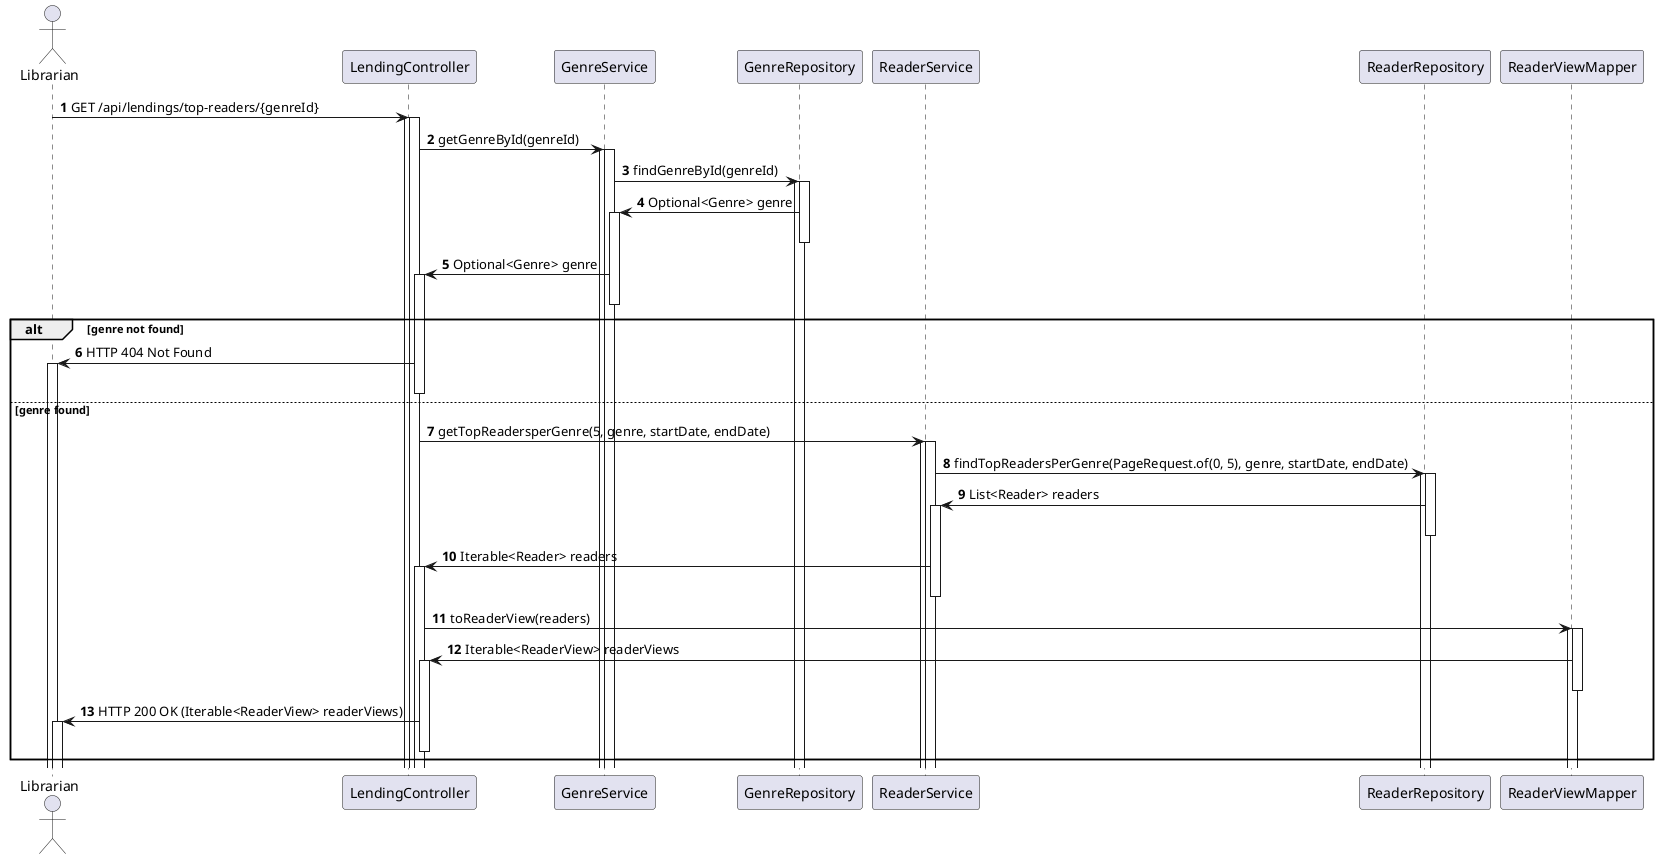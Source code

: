 @startuml
actor Librarian
autonumber
autoactivate on

Librarian -> LendingController: GET /api/lendings/top-readers/{genreId}
activate LendingController

LendingController -> GenreService: getGenreById(genreId)
activate GenreService

GenreService -> GenreRepository: findGenreById(genreId)
activate GenreRepository
GenreRepository -> GenreService: Optional<Genre> genre
deactivate GenreRepository

GenreService -> LendingController: Optional<Genre> genre
deactivate GenreService

alt genre not found
    LendingController -> Librarian: HTTP 404 Not Found
    deactivate LendingController
else genre found
    LendingController -> ReaderService: getTopReadersperGenre(5, genre, startDate, endDate)
    activate ReaderService

    ReaderService -> ReaderRepository: findTopReadersPerGenre(PageRequest.of(0, 5), genre, startDate, endDate)
    activate ReaderRepository
    ReaderRepository -> ReaderService: List<Reader> readers
    deactivate ReaderRepository

    ReaderService -> LendingController: Iterable<Reader> readers
    deactivate ReaderService

    LendingController -> ReaderViewMapper: toReaderView(readers)
    activate ReaderViewMapper
    ReaderViewMapper -> LendingController: Iterable<ReaderView> readerViews
    deactivate ReaderViewMapper

    LendingController -> Librarian: HTTP 200 OK (Iterable<ReaderView> readerViews)
    deactivate LendingController
end

@enduml
